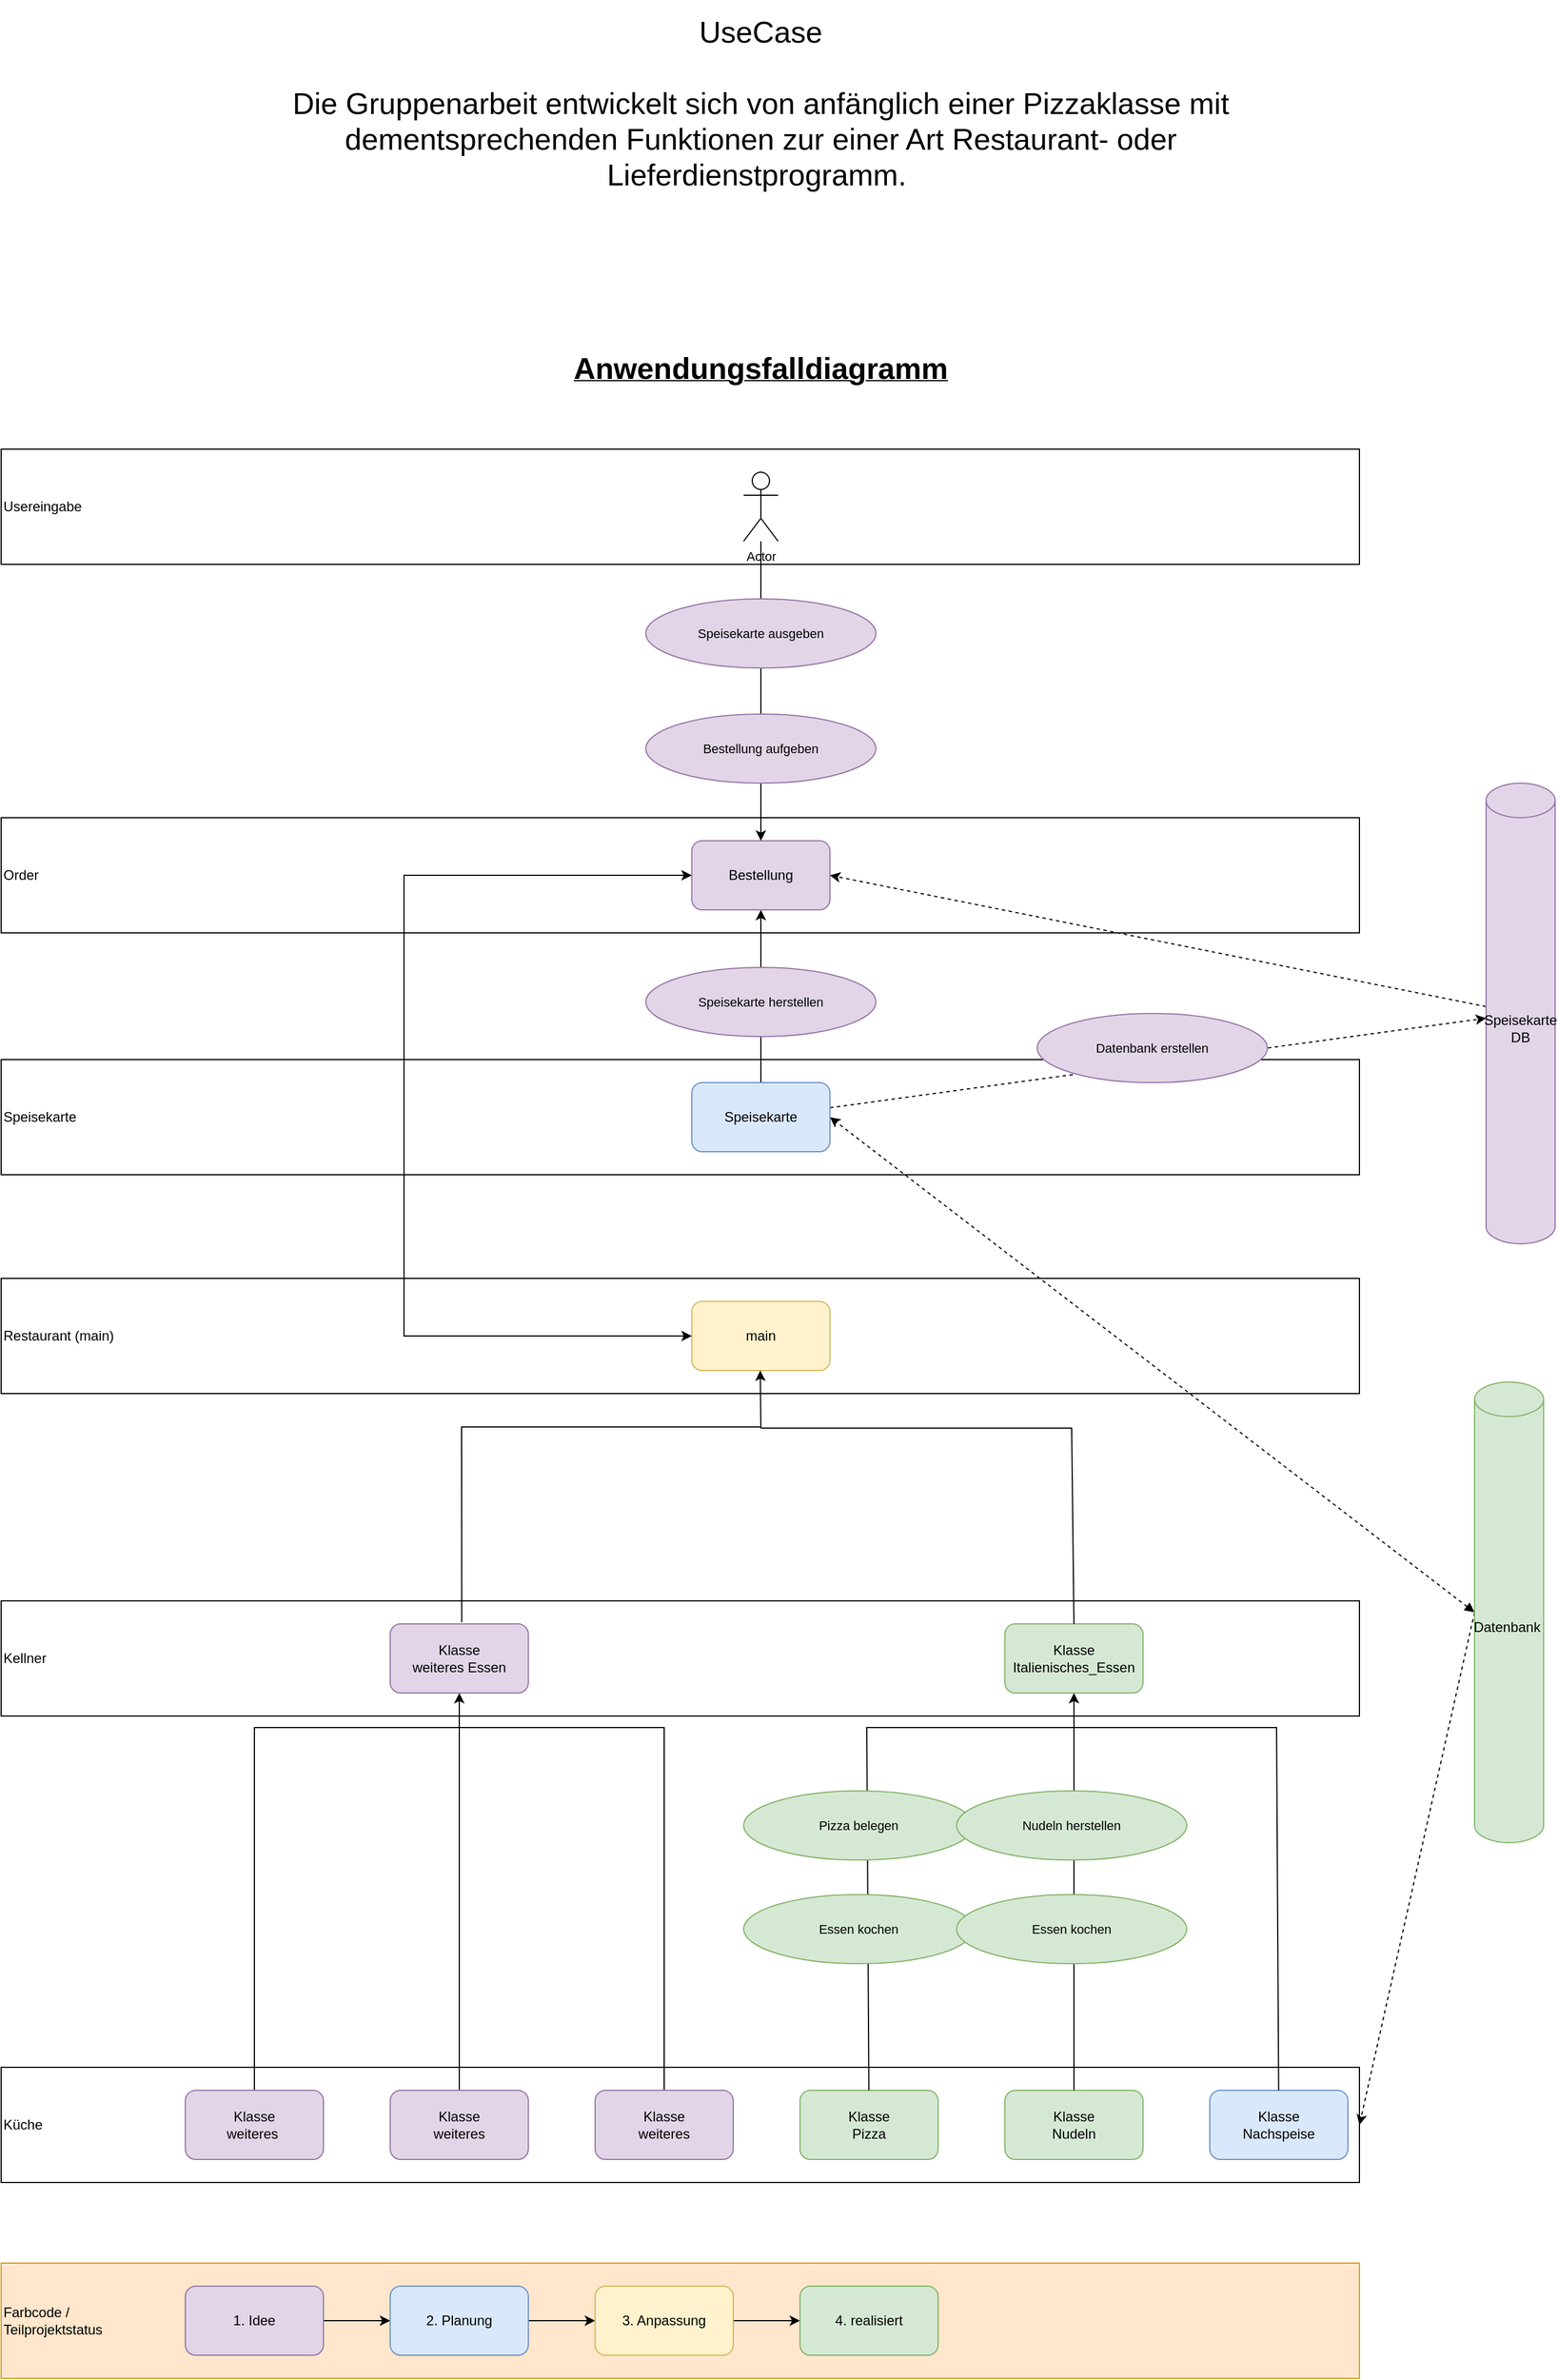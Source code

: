 <mxfile version="21.6.8" type="device">
  <diagram name="Page-1" id="c4acf3e9-155e-7222-9cf6-157b1a14988f">
    <mxGraphModel dx="6480" dy="3913" grid="1" gridSize="10" guides="1" tooltips="1" connect="1" arrows="1" fold="1" page="1" pageScale="1" pageWidth="850" pageHeight="1100" background="none" math="0" shadow="0">
      <root>
        <mxCell id="0" />
        <mxCell id="1" parent="0" />
        <mxCell id="lkox0togM_EY-c_sv_dy-150" value="Usereingabe" style="rounded=0;whiteSpace=wrap;html=1;align=left;" parent="1" vertex="1">
          <mxGeometry x="-1380" y="-560" width="1180" height="100" as="geometry" />
        </mxCell>
        <mxCell id="lkox0togM_EY-c_sv_dy-93" value="Order" style="rounded=0;whiteSpace=wrap;html=1;align=left;" parent="1" vertex="1">
          <mxGeometry x="-1380" y="-240" width="1180" height="100" as="geometry" />
        </mxCell>
        <mxCell id="lkox0togM_EY-c_sv_dy-94" value="Speisekarte" style="rounded=0;whiteSpace=wrap;html=1;align=left;" parent="1" vertex="1">
          <mxGeometry x="-1380" y="-30" width="1180" height="100" as="geometry" />
        </mxCell>
        <mxCell id="lkox0togM_EY-c_sv_dy-95" value="Restaurant (main)" style="rounded=0;whiteSpace=wrap;html=1;align=left;" parent="1" vertex="1">
          <mxGeometry x="-1380" y="160" width="1180" height="100" as="geometry" />
        </mxCell>
        <mxCell id="lkox0togM_EY-c_sv_dy-96" value="Kellner" style="rounded=0;whiteSpace=wrap;html=1;align=left;" parent="1" vertex="1">
          <mxGeometry x="-1380" y="440" width="1180" height="100" as="geometry" />
        </mxCell>
        <mxCell id="lkox0togM_EY-c_sv_dy-97" value="Küche" style="rounded=0;whiteSpace=wrap;html=1;align=left;" parent="1" vertex="1">
          <mxGeometry x="-1380" y="845" width="1180" height="100" as="geometry" />
        </mxCell>
        <mxCell id="lkox0togM_EY-c_sv_dy-98" value="main" style="rounded=1;whiteSpace=wrap;html=1;fillColor=#fff2cc;strokeColor=#d6b656;" parent="1" vertex="1">
          <mxGeometry x="-780" y="180" width="120" height="60" as="geometry" />
        </mxCell>
        <mxCell id="lkox0togM_EY-c_sv_dy-99" value="Klasse&lt;br&gt;Italienisches_Essen" style="rounded=1;whiteSpace=wrap;html=1;fillColor=#d5e8d4;strokeColor=#82b366;" parent="1" vertex="1">
          <mxGeometry x="-508" y="460" width="120" height="60" as="geometry" />
        </mxCell>
        <mxCell id="lkox0togM_EY-c_sv_dy-100" value="Klasse&lt;br&gt;Pizza" style="rounded=1;whiteSpace=wrap;html=1;fillColor=#d5e8d4;strokeColor=#82b366;" parent="1" vertex="1">
          <mxGeometry x="-686" y="865" width="120" height="60" as="geometry" />
        </mxCell>
        <mxCell id="lkox0togM_EY-c_sv_dy-101" value="Klasse&lt;br&gt;Nudeln" style="rounded=1;whiteSpace=wrap;html=1;fillColor=#d5e8d4;strokeColor=#82b366;" parent="1" vertex="1">
          <mxGeometry x="-508" y="865" width="120" height="60" as="geometry" />
        </mxCell>
        <mxCell id="lkox0togM_EY-c_sv_dy-102" value="Klasse&lt;br&gt;Nachspeise" style="rounded=1;whiteSpace=wrap;html=1;fillColor=#dae8fc;strokeColor=#6c8ebf;" parent="1" vertex="1">
          <mxGeometry x="-330" y="865" width="120" height="60" as="geometry" />
        </mxCell>
        <mxCell id="lkox0togM_EY-c_sv_dy-103" style="edgeStyle=none;shape=connector;rounded=0;orthogonalLoop=1;jettySize=auto;html=1;labelBackgroundColor=default;strokeColor=default;fontFamily=Helvetica;fontSize=11;fontColor=default;endArrow=classic;startArrow=block;startFill=1;entryX=1;entryY=0.5;entryDx=0;entryDy=0;exitX=0;exitY=0.5;exitDx=0;exitDy=0;exitPerimeter=0;dashed=1;" parent="1" source="lkox0togM_EY-c_sv_dy-105" target="lkox0togM_EY-c_sv_dy-128" edge="1">
          <mxGeometry relative="1" as="geometry">
            <mxPoint x="-200" y="20" as="targetPoint" />
          </mxGeometry>
        </mxCell>
        <mxCell id="lkox0togM_EY-c_sv_dy-104" style="edgeStyle=none;shape=connector;rounded=0;orthogonalLoop=1;jettySize=auto;html=1;entryX=1;entryY=0.5;entryDx=0;entryDy=0;labelBackgroundColor=default;strokeColor=default;fontFamily=Helvetica;fontSize=11;fontColor=default;endArrow=classic;exitX=0;exitY=0.5;exitDx=0;exitDy=0;exitPerimeter=0;dashed=1;" parent="1" source="lkox0togM_EY-c_sv_dy-105" target="lkox0togM_EY-c_sv_dy-97" edge="1">
          <mxGeometry relative="1" as="geometry" />
        </mxCell>
        <mxCell id="lkox0togM_EY-c_sv_dy-105" value="Datenbank&amp;nbsp;" style="shape=cylinder3;whiteSpace=wrap;html=1;boundedLbl=1;backgroundOutline=1;size=15;fillColor=#d5e8d4;strokeColor=#82b366;" parent="1" vertex="1">
          <mxGeometry x="-100" y="250" width="60" height="400" as="geometry" />
        </mxCell>
        <mxCell id="lkox0togM_EY-c_sv_dy-106" style="edgeStyle=none;shape=connector;rounded=0;orthogonalLoop=1;jettySize=auto;html=1;labelBackgroundColor=default;strokeColor=default;fontFamily=Helvetica;fontSize=11;fontColor=default;endArrow=none;endFill=0;" parent="1" source="lkox0togM_EY-c_sv_dy-107" edge="1">
          <mxGeometry relative="1" as="geometry">
            <mxPoint x="-980" y="550" as="targetPoint" />
            <Array as="points">
              <mxPoint x="-1160" y="550" />
            </Array>
          </mxGeometry>
        </mxCell>
        <mxCell id="lkox0togM_EY-c_sv_dy-107" value="Klasse&lt;br&gt;weiteres&amp;nbsp;" style="rounded=1;whiteSpace=wrap;html=1;fillColor=#e1d5e7;strokeColor=#9673a6;" parent="1" vertex="1">
          <mxGeometry x="-1220" y="865" width="120" height="60" as="geometry" />
        </mxCell>
        <mxCell id="lkox0togM_EY-c_sv_dy-108" style="rounded=0;orthogonalLoop=1;jettySize=auto;html=1;" parent="1" source="lkox0togM_EY-c_sv_dy-109" target="lkox0togM_EY-c_sv_dy-112" edge="1">
          <mxGeometry relative="1" as="geometry">
            <mxPoint x="-982" y="655" as="targetPoint" />
          </mxGeometry>
        </mxCell>
        <mxCell id="lkox0togM_EY-c_sv_dy-109" value="Klasse&lt;br style=&quot;border-color: var(--border-color);&quot;&gt;weiteres" style="rounded=1;whiteSpace=wrap;html=1;fillColor=#e1d5e7;strokeColor=#9673a6;" parent="1" vertex="1">
          <mxGeometry x="-1042" y="865" width="120" height="60" as="geometry" />
        </mxCell>
        <mxCell id="lkox0togM_EY-c_sv_dy-110" style="edgeStyle=none;shape=connector;rounded=0;orthogonalLoop=1;jettySize=auto;html=1;labelBackgroundColor=default;strokeColor=default;fontFamily=Helvetica;fontSize=11;fontColor=default;endArrow=none;endFill=0;" parent="1" source="lkox0togM_EY-c_sv_dy-111" edge="1">
          <mxGeometry relative="1" as="geometry">
            <mxPoint x="-980" y="550" as="targetPoint" />
            <Array as="points">
              <mxPoint x="-804" y="550" />
            </Array>
          </mxGeometry>
        </mxCell>
        <mxCell id="lkox0togM_EY-c_sv_dy-111" value="Klasse&lt;br style=&quot;border-color: var(--border-color);&quot;&gt;weiteres" style="rounded=1;whiteSpace=wrap;html=1;fillColor=#e1d5e7;strokeColor=#9673a6;" parent="1" vertex="1">
          <mxGeometry x="-864" y="865" width="120" height="60" as="geometry" />
        </mxCell>
        <mxCell id="lkox0togM_EY-c_sv_dy-112" value="Klasse&lt;br&gt;weiteres Essen" style="rounded=1;whiteSpace=wrap;html=1;fillColor=#e1d5e7;strokeColor=#9673a6;" parent="1" vertex="1">
          <mxGeometry x="-1042" y="460" width="120" height="60" as="geometry" />
        </mxCell>
        <mxCell id="lkox0togM_EY-c_sv_dy-113" value="Farbcode /&lt;br&gt;Teilprojektstatus" style="rounded=0;whiteSpace=wrap;html=1;align=left;fillColor=#ffe6cc;strokeColor=#d79b00;" parent="1" vertex="1">
          <mxGeometry x="-1380" y="1015" width="1180" height="100" as="geometry" />
        </mxCell>
        <mxCell id="lkox0togM_EY-c_sv_dy-114" style="edgeStyle=none;shape=connector;rounded=0;orthogonalLoop=1;jettySize=auto;html=1;entryX=0;entryY=0.5;entryDx=0;entryDy=0;labelBackgroundColor=default;strokeColor=default;fontFamily=Helvetica;fontSize=11;fontColor=default;endArrow=classic;" parent="1" source="lkox0togM_EY-c_sv_dy-115" target="lkox0togM_EY-c_sv_dy-117" edge="1">
          <mxGeometry relative="1" as="geometry" />
        </mxCell>
        <mxCell id="lkox0togM_EY-c_sv_dy-115" value="1. Idee" style="rounded=1;whiteSpace=wrap;html=1;fillColor=#e1d5e7;strokeColor=#9673a6;" parent="1" vertex="1">
          <mxGeometry x="-1220" y="1035" width="120" height="60" as="geometry" />
        </mxCell>
        <mxCell id="lkox0togM_EY-c_sv_dy-116" style="edgeStyle=none;shape=connector;rounded=0;orthogonalLoop=1;jettySize=auto;html=1;entryX=0;entryY=0.5;entryDx=0;entryDy=0;labelBackgroundColor=default;strokeColor=default;fontFamily=Helvetica;fontSize=11;fontColor=default;endArrow=classic;" parent="1" source="lkox0togM_EY-c_sv_dy-117" target="lkox0togM_EY-c_sv_dy-119" edge="1">
          <mxGeometry relative="1" as="geometry" />
        </mxCell>
        <mxCell id="lkox0togM_EY-c_sv_dy-117" value="2. Planung" style="rounded=1;whiteSpace=wrap;html=1;fillColor=#dae8fc;strokeColor=#6c8ebf;" parent="1" vertex="1">
          <mxGeometry x="-1042" y="1035" width="120" height="60" as="geometry" />
        </mxCell>
        <mxCell id="lkox0togM_EY-c_sv_dy-118" style="edgeStyle=none;shape=connector;rounded=0;orthogonalLoop=1;jettySize=auto;html=1;entryX=0;entryY=0.5;entryDx=0;entryDy=0;labelBackgroundColor=default;strokeColor=default;fontFamily=Helvetica;fontSize=11;fontColor=default;endArrow=classic;" parent="1" source="lkox0togM_EY-c_sv_dy-119" target="lkox0togM_EY-c_sv_dy-120" edge="1">
          <mxGeometry relative="1" as="geometry" />
        </mxCell>
        <mxCell id="lkox0togM_EY-c_sv_dy-119" value="3. Anpassung" style="rounded=1;whiteSpace=wrap;html=1;fillColor=#fff2cc;strokeColor=#d6b656;" parent="1" vertex="1">
          <mxGeometry x="-864" y="1035" width="120" height="60" as="geometry" />
        </mxCell>
        <mxCell id="lkox0togM_EY-c_sv_dy-120" value="4. realisiert" style="rounded=1;whiteSpace=wrap;html=1;fillColor=#d5e8d4;strokeColor=#82b366;" parent="1" vertex="1">
          <mxGeometry x="-686" y="1035" width="120" height="60" as="geometry" />
        </mxCell>
        <mxCell id="lkox0togM_EY-c_sv_dy-121" style="edgeStyle=none;shape=connector;rounded=0;orthogonalLoop=1;jettySize=auto;html=1;labelBackgroundColor=default;strokeColor=default;fontFamily=Helvetica;fontSize=11;fontColor=default;endArrow=none;endFill=0;" parent="1" source="lkox0togM_EY-c_sv_dy-100" edge="1">
          <mxGeometry relative="1" as="geometry">
            <mxPoint x="-448" y="550" as="targetPoint" />
            <mxPoint x="-628" y="630" as="sourcePoint" />
            <Array as="points">
              <mxPoint x="-628" y="550" />
            </Array>
          </mxGeometry>
        </mxCell>
        <mxCell id="lkox0togM_EY-c_sv_dy-122" style="rounded=0;orthogonalLoop=1;jettySize=auto;html=1;entryX=0.5;entryY=1;entryDx=0;entryDy=0;" parent="1" source="lkox0togM_EY-c_sv_dy-101" target="lkox0togM_EY-c_sv_dy-99" edge="1">
          <mxGeometry relative="1" as="geometry">
            <mxPoint x="-450" y="650" as="targetPoint" />
            <mxPoint x="-450" y="785" as="sourcePoint" />
          </mxGeometry>
        </mxCell>
        <mxCell id="lkox0togM_EY-c_sv_dy-123" style="edgeStyle=none;shape=connector;rounded=0;orthogonalLoop=1;jettySize=auto;html=1;labelBackgroundColor=default;strokeColor=default;fontFamily=Helvetica;fontSize=11;fontColor=default;endArrow=none;endFill=0;" parent="1" source="lkox0togM_EY-c_sv_dy-102" edge="1">
          <mxGeometry relative="1" as="geometry">
            <mxPoint x="-448.0" y="550" as="targetPoint" />
            <mxPoint x="-272" y="630" as="sourcePoint" />
            <Array as="points">
              <mxPoint x="-272" y="550" />
            </Array>
          </mxGeometry>
        </mxCell>
        <mxCell id="lkox0togM_EY-c_sv_dy-124" style="rounded=0;orthogonalLoop=1;jettySize=auto;html=1;" parent="1" edge="1">
          <mxGeometry relative="1" as="geometry">
            <mxPoint x="-720.5" y="240" as="targetPoint" />
            <mxPoint x="-720" y="290" as="sourcePoint" />
          </mxGeometry>
        </mxCell>
        <mxCell id="lkox0togM_EY-c_sv_dy-125" style="edgeStyle=none;shape=connector;rounded=0;orthogonalLoop=1;jettySize=auto;html=1;labelBackgroundColor=default;strokeColor=default;fontFamily=Helvetica;fontSize=11;fontColor=default;endArrow=none;endFill=0;exitX=0.518;exitY=-0.024;exitDx=0;exitDy=0;exitPerimeter=0;" parent="1" source="lkox0togM_EY-c_sv_dy-112" edge="1">
          <mxGeometry relative="1" as="geometry">
            <mxPoint x="-720" y="289" as="targetPoint" />
            <mxPoint x="-980" y="369" as="sourcePoint" />
            <Array as="points">
              <mxPoint x="-980" y="289" />
            </Array>
          </mxGeometry>
        </mxCell>
        <mxCell id="lkox0togM_EY-c_sv_dy-126" style="edgeStyle=none;shape=connector;rounded=0;orthogonalLoop=1;jettySize=auto;html=1;labelBackgroundColor=default;strokeColor=default;fontFamily=Helvetica;fontSize=11;fontColor=default;endArrow=none;endFill=0;exitX=0.5;exitY=0;exitDx=0;exitDy=0;" parent="1" source="lkox0togM_EY-c_sv_dy-99" edge="1">
          <mxGeometry relative="1" as="geometry">
            <mxPoint x="-720" y="290" as="targetPoint" />
            <mxPoint x="-450" y="365" as="sourcePoint" />
            <Array as="points">
              <mxPoint x="-450" y="290" />
            </Array>
          </mxGeometry>
        </mxCell>
        <mxCell id="lkox0togM_EY-c_sv_dy-127" style="edgeStyle=none;shape=connector;rounded=0;orthogonalLoop=1;jettySize=auto;html=1;labelBackgroundColor=default;strokeColor=default;fontFamily=Helvetica;fontSize=11;fontColor=default;endArrow=classic;" parent="1" source="lkox0togM_EY-c_sv_dy-128" target="lkox0togM_EY-c_sv_dy-129" edge="1">
          <mxGeometry relative="1" as="geometry" />
        </mxCell>
        <mxCell id="lkox0togM_EY-c_sv_dy-145" style="edgeStyle=none;shape=connector;rounded=0;orthogonalLoop=1;jettySize=auto;html=1;labelBackgroundColor=default;strokeColor=default;fontFamily=Helvetica;fontSize=11;fontColor=default;endArrow=classic;dashed=1;" parent="1" source="lkox0togM_EY-c_sv_dy-128" target="lkox0togM_EY-c_sv_dy-130" edge="1">
          <mxGeometry relative="1" as="geometry" />
        </mxCell>
        <mxCell id="lkox0togM_EY-c_sv_dy-128" value="Speisekarte" style="rounded=1;whiteSpace=wrap;html=1;fillColor=#dae8fc;strokeColor=#6c8ebf;" parent="1" vertex="1">
          <mxGeometry x="-780" y="-10" width="120" height="60" as="geometry" />
        </mxCell>
        <mxCell id="lkox0togM_EY-c_sv_dy-147" style="edgeStyle=orthogonalEdgeStyle;shape=connector;rounded=0;orthogonalLoop=1;jettySize=auto;html=1;entryX=0;entryY=0.5;entryDx=0;entryDy=0;labelBackgroundColor=default;strokeColor=default;fontFamily=Helvetica;fontSize=11;fontColor=default;endArrow=classic;startArrow=classic;startFill=1;" parent="1" source="lkox0togM_EY-c_sv_dy-129" target="lkox0togM_EY-c_sv_dy-98" edge="1">
          <mxGeometry relative="1" as="geometry">
            <Array as="points">
              <mxPoint x="-1030" y="-190" />
              <mxPoint x="-1030" y="210" />
            </Array>
          </mxGeometry>
        </mxCell>
        <mxCell id="lkox0togM_EY-c_sv_dy-129" value="Bestellung" style="rounded=1;whiteSpace=wrap;html=1;fillColor=#e1d5e7;strokeColor=#9673a6;" parent="1" vertex="1">
          <mxGeometry x="-780" y="-220" width="120" height="60" as="geometry" />
        </mxCell>
        <mxCell id="lkox0togM_EY-c_sv_dy-148" style="edgeStyle=none;shape=connector;rounded=0;orthogonalLoop=1;jettySize=auto;html=1;entryX=1;entryY=0.5;entryDx=0;entryDy=0;labelBackgroundColor=default;strokeColor=default;fontFamily=Helvetica;fontSize=11;fontColor=default;endArrow=classic;dashed=1;" parent="1" source="lkox0togM_EY-c_sv_dy-130" target="lkox0togM_EY-c_sv_dy-129" edge="1">
          <mxGeometry relative="1" as="geometry" />
        </mxCell>
        <mxCell id="lkox0togM_EY-c_sv_dy-130" value="Speisekarte DB&lt;br&gt;" style="shape=cylinder3;whiteSpace=wrap;html=1;boundedLbl=1;backgroundOutline=1;size=15;fillColor=#e1d5e7;strokeColor=#9673a6;" parent="1" vertex="1">
          <mxGeometry x="-90" y="-270" width="60" height="400" as="geometry" />
        </mxCell>
        <mxCell id="lkox0togM_EY-c_sv_dy-131" style="edgeStyle=none;shape=connector;rounded=0;orthogonalLoop=1;jettySize=auto;html=1;labelBackgroundColor=default;strokeColor=default;fontFamily=Helvetica;fontSize=11;fontColor=default;endArrow=classic;" parent="1" source="lkox0togM_EY-c_sv_dy-132" target="lkox0togM_EY-c_sv_dy-129" edge="1">
          <mxGeometry relative="1" as="geometry" />
        </mxCell>
        <mxCell id="lkox0togM_EY-c_sv_dy-132" value="Actor" style="shape=umlActor;verticalLabelPosition=bottom;verticalAlign=top;html=1;outlineConnect=0;fontFamily=Helvetica;fontSize=11;fontColor=default;" parent="1" vertex="1">
          <mxGeometry x="-735" y="-540" width="30" height="60" as="geometry" />
        </mxCell>
        <mxCell id="lkox0togM_EY-c_sv_dy-133" value="Pizza belegen" style="ellipse;whiteSpace=wrap;html=1;fontFamily=Helvetica;fontSize=11;fillColor=#d5e8d4;strokeColor=#82b366;" parent="1" vertex="1">
          <mxGeometry x="-735" y="605" width="200" height="60" as="geometry" />
        </mxCell>
        <mxCell id="lkox0togM_EY-c_sv_dy-134" value="Essen kochen" style="ellipse;whiteSpace=wrap;html=1;fontFamily=Helvetica;fontSize=11;fillColor=#d5e8d4;strokeColor=#82b366;" parent="1" vertex="1">
          <mxGeometry x="-735" y="695" width="200" height="60" as="geometry" />
        </mxCell>
        <mxCell id="lkox0togM_EY-c_sv_dy-135" value="Nudeln herstellen" style="ellipse;whiteSpace=wrap;html=1;fontFamily=Helvetica;fontSize=11;fillColor=#d5e8d4;strokeColor=#82b366;" parent="1" vertex="1">
          <mxGeometry x="-550" y="605" width="200" height="60" as="geometry" />
        </mxCell>
        <mxCell id="lkox0togM_EY-c_sv_dy-136" value="Essen kochen" style="ellipse;whiteSpace=wrap;html=1;fontFamily=Helvetica;fontSize=11;fillColor=#d5e8d4;strokeColor=#82b366;" parent="1" vertex="1">
          <mxGeometry x="-550" y="695" width="200" height="60" as="geometry" />
        </mxCell>
        <mxCell id="lkox0togM_EY-c_sv_dy-137" value="Bestellung aufgeben" style="ellipse;whiteSpace=wrap;html=1;fontFamily=Helvetica;fontSize=11;fillColor=#e1d5e7;strokeColor=#9673a6;" parent="1" vertex="1">
          <mxGeometry x="-820" y="-330" width="200" height="60" as="geometry" />
        </mxCell>
        <mxCell id="lkox0togM_EY-c_sv_dy-138" value="Speisekarte herstellen" style="ellipse;whiteSpace=wrap;html=1;fontFamily=Helvetica;fontSize=11;fillColor=#e1d5e7;strokeColor=#9673a6;" parent="1" vertex="1">
          <mxGeometry x="-820" y="-110" width="200" height="60" as="geometry" />
        </mxCell>
        <mxCell id="lkox0togM_EY-c_sv_dy-141" value="Datenbank erstellen" style="ellipse;whiteSpace=wrap;html=1;fontFamily=Helvetica;fontSize=11;fillColor=#e1d5e7;strokeColor=#9673a6;" parent="1" vertex="1">
          <mxGeometry x="-480" y="-70" width="200" height="60" as="geometry" />
        </mxCell>
        <mxCell id="lkox0togM_EY-c_sv_dy-149" value="Speisekarte ausgeben" style="ellipse;whiteSpace=wrap;html=1;fontFamily=Helvetica;fontSize=11;fillColor=#e1d5e7;strokeColor=#9673a6;" parent="1" vertex="1">
          <mxGeometry x="-820" y="-430" width="200" height="60" as="geometry" />
        </mxCell>
        <mxCell id="lkox0togM_EY-c_sv_dy-151" value="&lt;font style=&quot;font-size: 26px;&quot;&gt;UseCase&lt;br&gt;&lt;br&gt;Die Gruppenarbeit entwickelt sich von anfänglich einer Pizzaklasse mit dementsprechenden Funktionen zur einer Art Restaurant- oder Lieferdienstprogramm.&amp;nbsp;&lt;/font&gt;" style="text;html=1;strokeColor=none;fillColor=none;align=center;verticalAlign=middle;whiteSpace=wrap;rounded=0;fontSize=11;fontFamily=Helvetica;fontColor=default;" parent="1" vertex="1">
          <mxGeometry x="-1190" y="-950" width="940" height="180" as="geometry" />
        </mxCell>
        <mxCell id="lkox0togM_EY-c_sv_dy-154" value="&lt;span style=&quot;font-size: 26px;&quot;&gt;Anwendungsfalldiagramm&lt;/span&gt;" style="text;html=1;strokeColor=none;fillColor=none;align=center;verticalAlign=middle;whiteSpace=wrap;rounded=0;fontSize=11;fontFamily=Helvetica;fontColor=default;fontStyle=5" parent="1" vertex="1">
          <mxGeometry x="-975" y="-660" width="510" height="60" as="geometry" />
        </mxCell>
      </root>
    </mxGraphModel>
  </diagram>
</mxfile>
